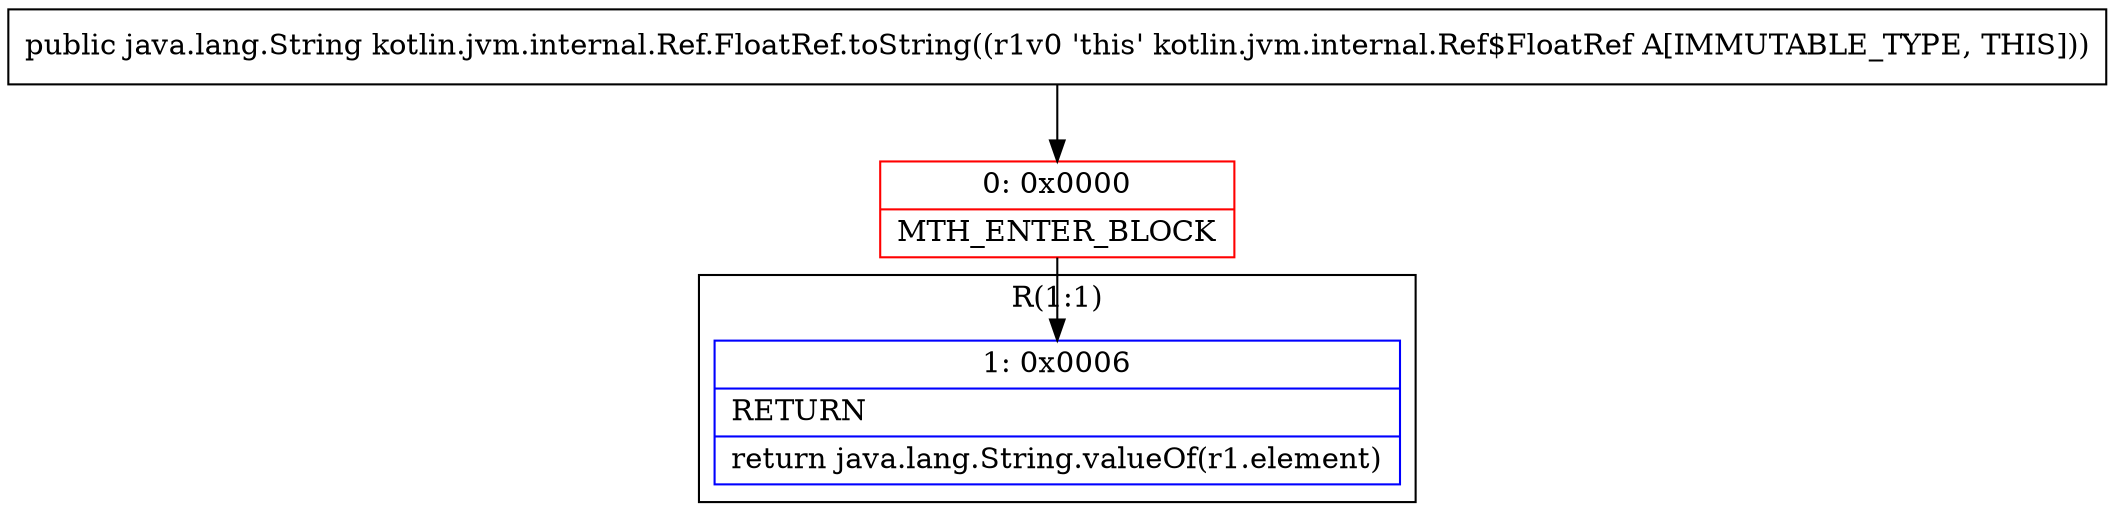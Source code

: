digraph "CFG forkotlin.jvm.internal.Ref.FloatRef.toString()Ljava\/lang\/String;" {
subgraph cluster_Region_1896957999 {
label = "R(1:1)";
node [shape=record,color=blue];
Node_1 [shape=record,label="{1\:\ 0x0006|RETURN\l|return java.lang.String.valueOf(r1.element)\l}"];
}
Node_0 [shape=record,color=red,label="{0\:\ 0x0000|MTH_ENTER_BLOCK\l}"];
MethodNode[shape=record,label="{public java.lang.String kotlin.jvm.internal.Ref.FloatRef.toString((r1v0 'this' kotlin.jvm.internal.Ref$FloatRef A[IMMUTABLE_TYPE, THIS])) }"];
MethodNode -> Node_0;
Node_0 -> Node_1;
}

